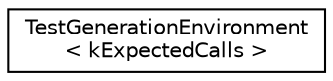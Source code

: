 digraph "类继承关系图"
{
  edge [fontname="Helvetica",fontsize="10",labelfontname="Helvetica",labelfontsize="10"];
  node [fontname="Helvetica",fontsize="10",shape=record];
  rankdir="LR";
  Node0 [label="TestGenerationEnvironment\l\< kExpectedCalls \>",height=0.2,width=0.4,color="black", fillcolor="white", style="filled",URL="$class_test_generation_environment.html"];
}
